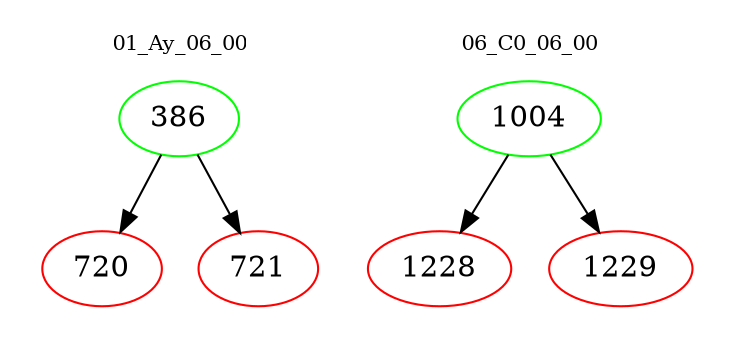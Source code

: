 digraph{
subgraph cluster_0 {
color = white
label = "01_Ay_06_00";
fontsize=10;
T0_386 [label="386", color="green"]
T0_386 -> T0_720 [color="black"]
T0_720 [label="720", color="red"]
T0_386 -> T0_721 [color="black"]
T0_721 [label="721", color="red"]
}
subgraph cluster_1 {
color = white
label = "06_C0_06_00";
fontsize=10;
T1_1004 [label="1004", color="green"]
T1_1004 -> T1_1228 [color="black"]
T1_1228 [label="1228", color="red"]
T1_1004 -> T1_1229 [color="black"]
T1_1229 [label="1229", color="red"]
}
}
